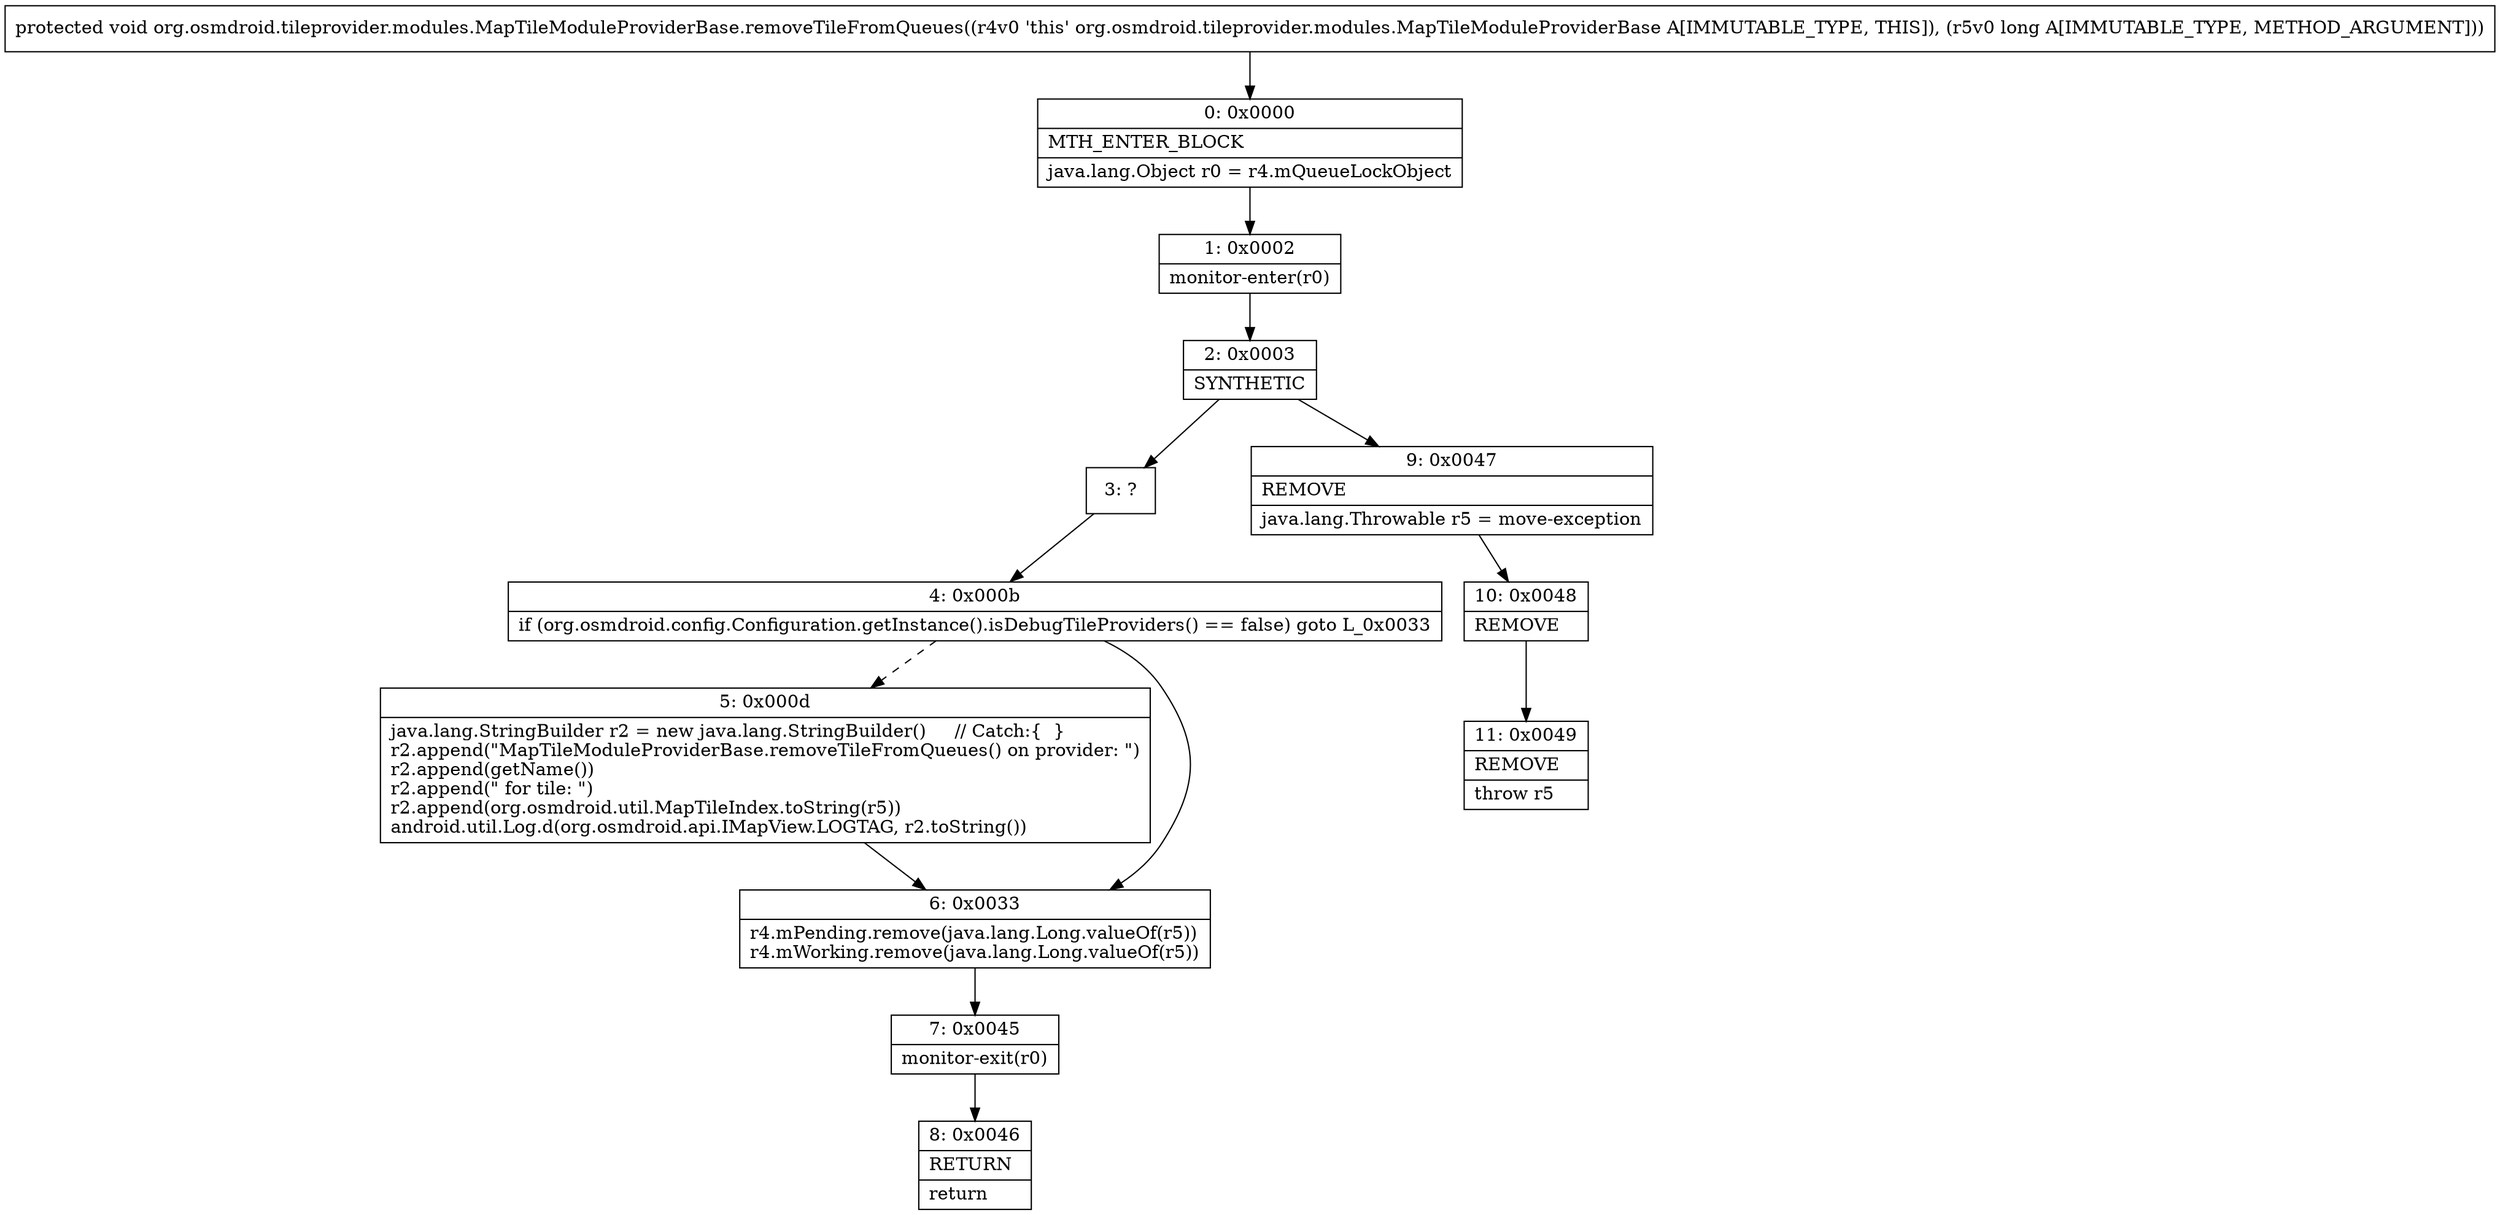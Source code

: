 digraph "CFG fororg.osmdroid.tileprovider.modules.MapTileModuleProviderBase.removeTileFromQueues(J)V" {
Node_0 [shape=record,label="{0\:\ 0x0000|MTH_ENTER_BLOCK\l|java.lang.Object r0 = r4.mQueueLockObject\l}"];
Node_1 [shape=record,label="{1\:\ 0x0002|monitor\-enter(r0)\l}"];
Node_2 [shape=record,label="{2\:\ 0x0003|SYNTHETIC\l}"];
Node_3 [shape=record,label="{3\:\ ?}"];
Node_4 [shape=record,label="{4\:\ 0x000b|if (org.osmdroid.config.Configuration.getInstance().isDebugTileProviders() == false) goto L_0x0033\l}"];
Node_5 [shape=record,label="{5\:\ 0x000d|java.lang.StringBuilder r2 = new java.lang.StringBuilder()     \/\/ Catch:\{  \}\lr2.append(\"MapTileModuleProviderBase.removeTileFromQueues() on provider: \")\lr2.append(getName())\lr2.append(\" for tile: \")\lr2.append(org.osmdroid.util.MapTileIndex.toString(r5))\landroid.util.Log.d(org.osmdroid.api.IMapView.LOGTAG, r2.toString())\l}"];
Node_6 [shape=record,label="{6\:\ 0x0033|r4.mPending.remove(java.lang.Long.valueOf(r5))\lr4.mWorking.remove(java.lang.Long.valueOf(r5))\l}"];
Node_7 [shape=record,label="{7\:\ 0x0045|monitor\-exit(r0)\l}"];
Node_8 [shape=record,label="{8\:\ 0x0046|RETURN\l|return\l}"];
Node_9 [shape=record,label="{9\:\ 0x0047|REMOVE\l|java.lang.Throwable r5 = move\-exception\l}"];
Node_10 [shape=record,label="{10\:\ 0x0048|REMOVE\l}"];
Node_11 [shape=record,label="{11\:\ 0x0049|REMOVE\l|throw r5\l}"];
MethodNode[shape=record,label="{protected void org.osmdroid.tileprovider.modules.MapTileModuleProviderBase.removeTileFromQueues((r4v0 'this' org.osmdroid.tileprovider.modules.MapTileModuleProviderBase A[IMMUTABLE_TYPE, THIS]), (r5v0 long A[IMMUTABLE_TYPE, METHOD_ARGUMENT])) }"];
MethodNode -> Node_0;
Node_0 -> Node_1;
Node_1 -> Node_2;
Node_2 -> Node_3;
Node_2 -> Node_9;
Node_3 -> Node_4;
Node_4 -> Node_5[style=dashed];
Node_4 -> Node_6;
Node_5 -> Node_6;
Node_6 -> Node_7;
Node_7 -> Node_8;
Node_9 -> Node_10;
Node_10 -> Node_11;
}

